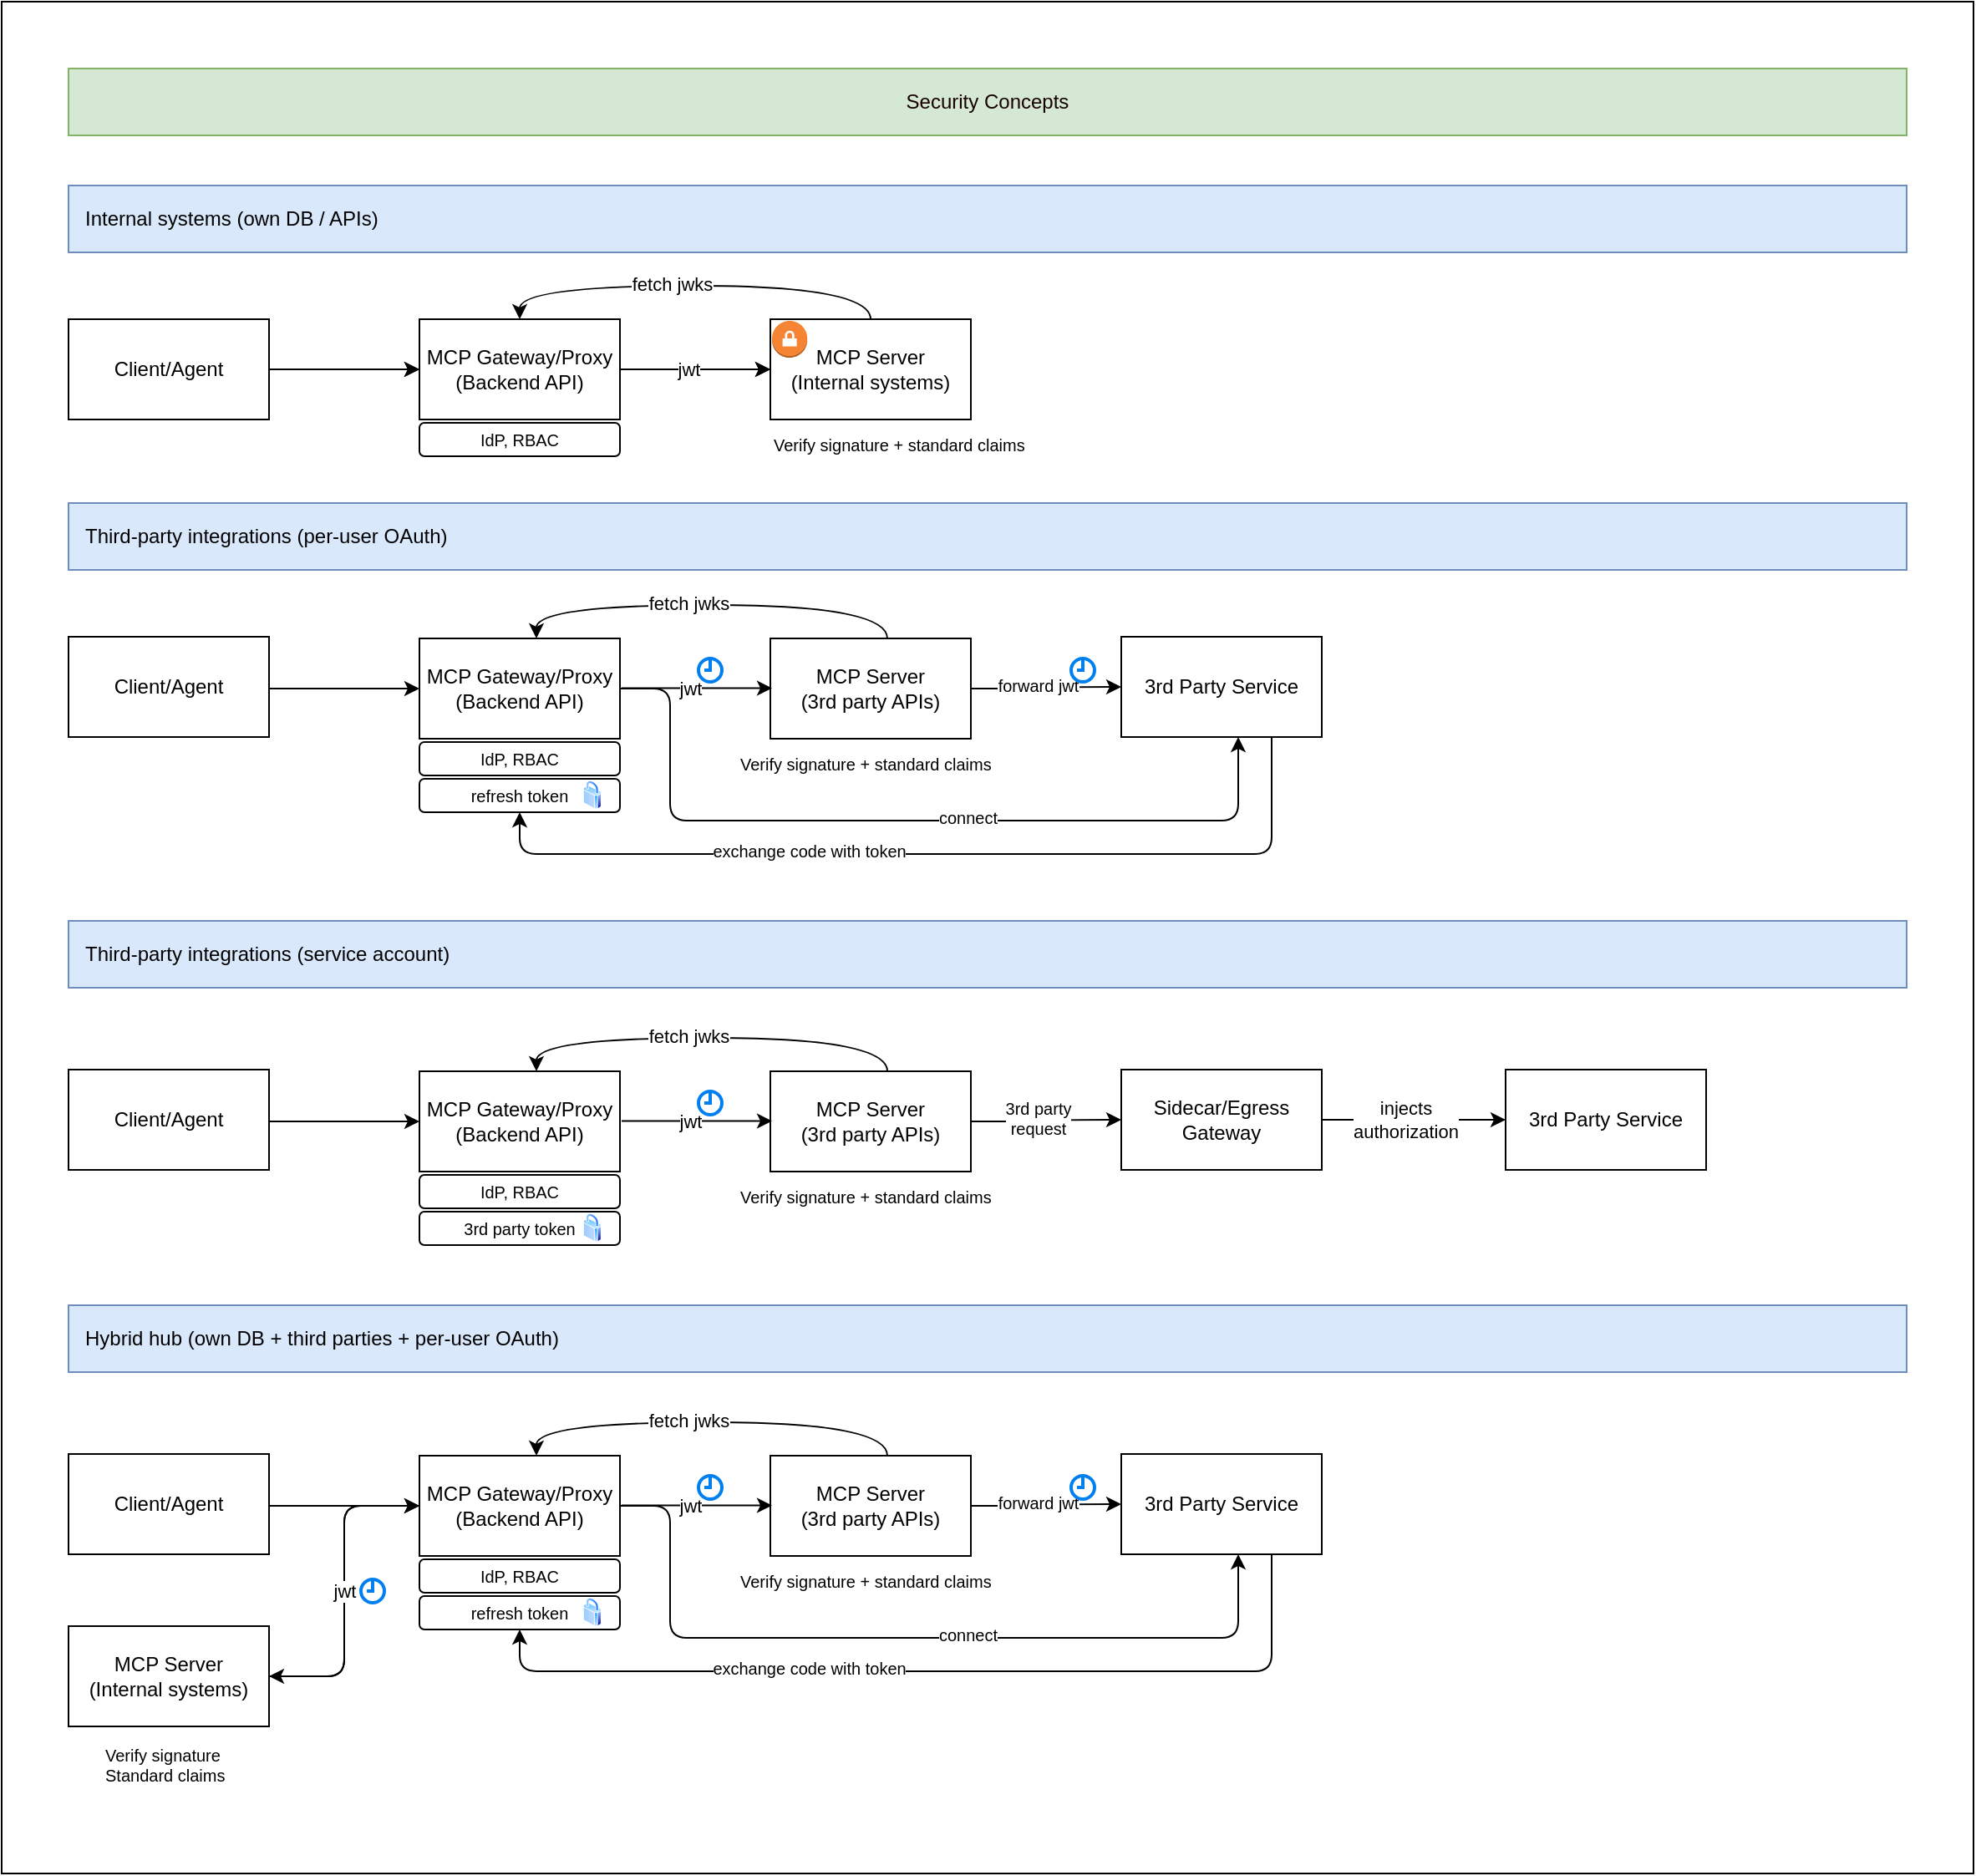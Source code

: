 <mxfile>
    <diagram id="rObi29DtZlVRWlBGpc3Y" name="Page-1">
        <mxGraphModel dx="1674" dy="746" grid="1" gridSize="10" guides="1" tooltips="1" connect="1" arrows="1" fold="1" page="1" pageScale="1" pageWidth="850" pageHeight="1100" math="0" shadow="0">
            <root>
                <mxCell id="0"/>
                <mxCell id="1" parent="0"/>
                <mxCell id="40" value="" style="rounded=0;whiteSpace=wrap;html=1;fillColor=#FFFFFF;movable=1;resizable=1;rotatable=1;deletable=1;editable=1;connectable=1;" parent="1" vertex="1">
                    <mxGeometry width="1180" height="1120" as="geometry"/>
                </mxCell>
                <mxCell id="2" value="&lt;font color=&quot;#180101&quot;&gt;Security Concepts&lt;/font&gt;" style="text;html=1;fillColor=#d5e8d4;align=center;verticalAlign=middle;whiteSpace=wrap;rounded=0;strokeColor=#82b366;" parent="1" vertex="1">
                    <mxGeometry x="40" y="40" width="1100" height="40" as="geometry"/>
                </mxCell>
                <mxCell id="58" style="edgeStyle=none;html=1;exitX=1;exitY=0.5;exitDx=0;exitDy=0;fontColor=#000000;" parent="1" source="3" target="4" edge="1">
                    <mxGeometry relative="1" as="geometry"/>
                </mxCell>
                <mxCell id="62" style="edgeStyle=none;html=1;exitX=1;exitY=0.5;exitDx=0;exitDy=0;entryX=0;entryY=0.5;entryDx=0;entryDy=0;strokeColor=#000000;" parent="1" source="3" target="4" edge="1">
                    <mxGeometry relative="1" as="geometry"/>
                </mxCell>
                <mxCell id="3" value="Client/Agent" style="rounded=0;whiteSpace=wrap;html=1;fillColor=none;strokeColor=#000000;fontColor=#000000;" parent="1" vertex="1">
                    <mxGeometry x="40" y="190" width="120" height="60" as="geometry"/>
                </mxCell>
                <mxCell id="59" style="edgeStyle=none;html=1;exitX=1;exitY=0.5;exitDx=0;exitDy=0;entryX=0;entryY=0.5;entryDx=0;entryDy=0;fontColor=#000000;" parent="1" source="4" target="13" edge="1">
                    <mxGeometry relative="1" as="geometry"/>
                </mxCell>
                <mxCell id="69" style="edgeStyle=orthogonalEdgeStyle;curved=1;html=1;exitX=1;exitY=0.5;exitDx=0;exitDy=0;entryX=0;entryY=0.5;entryDx=0;entryDy=0;strokeColor=#000000;fontColor=#000000;" parent="1" source="4" target="13" edge="1">
                    <mxGeometry relative="1" as="geometry"/>
                </mxCell>
                <mxCell id="70" value="&lt;span style=&quot;&quot;&gt;jwt&lt;/span&gt;" style="edgeLabel;html=1;align=center;verticalAlign=middle;resizable=0;points=[];fontColor=#000000;imageAspect=1;allowArrows=1;deletable=1;cloneable=1;labelBackgroundColor=#FFFFFF;labelBorderColor=none;" parent="69" vertex="1" connectable="0">
                    <mxGeometry x="-0.087" relative="1" as="geometry">
                        <mxPoint as="offset"/>
                    </mxGeometry>
                </mxCell>
                <mxCell id="4" value="MCP Gateway/Proxy&lt;br&gt;(Backend API)" style="rounded=0;whiteSpace=wrap;html=1;fillColor=none;strokeColor=#000000;fontColor=#000000;" parent="1" vertex="1">
                    <mxGeometry x="250" y="190" width="120" height="60" as="geometry"/>
                </mxCell>
                <mxCell id="65" style="edgeStyle=orthogonalEdgeStyle;curved=1;html=1;exitX=0.5;exitY=0;exitDx=0;exitDy=0;entryX=0.5;entryY=0;entryDx=0;entryDy=0;strokeColor=#000000;fontColor=#000000;" parent="1" source="13" target="4" edge="1">
                    <mxGeometry relative="1" as="geometry">
                        <Array as="points">
                            <mxPoint x="520" y="170"/>
                            <mxPoint x="310" y="170"/>
                        </Array>
                    </mxGeometry>
                </mxCell>
                <mxCell id="66" value="&lt;span style=&quot;&quot;&gt;fetch jwks&lt;/span&gt;" style="edgeLabel;html=1;align=center;verticalAlign=middle;resizable=0;points=[];fontColor=#000000;labelBackgroundColor=#FFFFFF;" parent="65" vertex="1" connectable="0">
                    <mxGeometry x="0.115" y="-1" relative="1" as="geometry">
                        <mxPoint as="offset"/>
                    </mxGeometry>
                </mxCell>
                <mxCell id="13" value="MCP Server&lt;br&gt;(Internal systems)" style="rounded=0;whiteSpace=wrap;html=1;fillColor=none;strokeColor=#000000;fontColor=#000000;" parent="1" vertex="1">
                    <mxGeometry x="460" y="190" width="120" height="60" as="geometry"/>
                </mxCell>
                <mxCell id="53" value="Verify signature + standard claims" style="text;html=1;strokeColor=none;fillColor=none;align=left;verticalAlign=middle;whiteSpace=wrap;rounded=0;fontColor=#000000;fontSize=10;" parent="1" vertex="1">
                    <mxGeometry x="460" y="250" width="160" height="30" as="geometry"/>
                </mxCell>
                <mxCell id="61" value="Internal systems (own DB / APIs)" style="text;html=1;fillColor=#dae8fc;align=left;verticalAlign=middle;whiteSpace=wrap;rounded=0;strokeColor=#6c8ebf;spacingLeft=8;fontColor=#000000;" parent="1" vertex="1">
                    <mxGeometry x="40" y="110" width="1100" height="40" as="geometry"/>
                </mxCell>
                <mxCell id="68" value="" style="outlineConnect=0;dashed=0;verticalLabelPosition=bottom;verticalAlign=top;align=center;html=1;shape=mxgraph.aws3.vpn_gateway;fillColor=#F58534;gradientColor=none;labelBackgroundColor=#FFFFFF;fontColor=#000000;" parent="1" vertex="1">
                    <mxGeometry x="461" y="191" width="21.08" height="22" as="geometry"/>
                </mxCell>
                <mxCell id="71" value="IdP, RBAC" style="rounded=1;whiteSpace=wrap;html=1;labelBackgroundColor=#FFFFFF;labelBorderColor=none;fontSize=10;fontColor=#000000;fillColor=#FFFFFF;strokeColor=#000000;" parent="1" vertex="1">
                    <mxGeometry x="250" y="252" width="120" height="20" as="geometry"/>
                </mxCell>
                <mxCell id="72" value="Third-party integrations (per-user OAuth)" style="text;html=1;fillColor=#dae8fc;align=left;verticalAlign=middle;whiteSpace=wrap;rounded=0;strokeColor=#6c8ebf;spacingLeft=8;fontColor=#000000;" parent="1" vertex="1">
                    <mxGeometry x="40" y="300" width="1100" height="40" as="geometry"/>
                </mxCell>
                <mxCell id="73" value="Client/Agent" style="rounded=0;whiteSpace=wrap;html=1;fillColor=none;strokeColor=#000000;fontColor=#000000;" parent="1" vertex="1">
                    <mxGeometry x="40" y="380" width="120" height="60" as="geometry"/>
                </mxCell>
                <mxCell id="74" style="edgeStyle=none;html=1;exitX=1;exitY=0.5;exitDx=0;exitDy=0;entryX=0;entryY=0.5;entryDx=0;entryDy=0;strokeColor=#000000;" parent="1" target="76" edge="1">
                    <mxGeometry relative="1" as="geometry">
                        <mxPoint x="160" y="411" as="sourcePoint"/>
                    </mxGeometry>
                </mxCell>
                <mxCell id="90" style="edgeStyle=orthogonalEdgeStyle;html=1;exitX=1;exitY=0.5;exitDx=0;exitDy=0;strokeColor=#000000;fontSize=10;fontColor=#000000;" parent="1" source="76" edge="1">
                    <mxGeometry relative="1" as="geometry">
                        <mxPoint x="740" y="440" as="targetPoint"/>
                        <Array as="points">
                            <mxPoint x="400" y="411"/>
                            <mxPoint x="400" y="490"/>
                            <mxPoint x="740" y="490"/>
                        </Array>
                    </mxGeometry>
                </mxCell>
                <mxCell id="91" value="connect" style="edgeLabel;html=1;align=center;verticalAlign=middle;resizable=0;points=[];fontSize=10;fontColor=#000000;labelBackgroundColor=#FFFFFF;" parent="90" vertex="1" connectable="0">
                    <mxGeometry x="0.149" relative="1" as="geometry">
                        <mxPoint y="-2" as="offset"/>
                    </mxGeometry>
                </mxCell>
                <mxCell id="76" value="MCP Gateway/Proxy&lt;br&gt;(Backend API)" style="rounded=0;whiteSpace=wrap;html=1;fillColor=none;strokeColor=#000000;fontColor=#000000;" parent="1" vertex="1">
                    <mxGeometry x="250" y="381" width="120" height="60" as="geometry"/>
                </mxCell>
                <mxCell id="88" style="edgeStyle=orthogonalEdgeStyle;curved=1;html=1;exitX=1;exitY=0.5;exitDx=0;exitDy=0;strokeColor=#000000;fontSize=10;fontColor=#000000;" parent="1" source="78" target="87" edge="1">
                    <mxGeometry relative="1" as="geometry"/>
                </mxCell>
                <mxCell id="96" value="forward jwt" style="edgeLabel;html=1;align=center;verticalAlign=middle;resizable=0;points=[];fontSize=10;fontColor=#000000;labelBackgroundColor=#FFFFFF;" parent="88" vertex="1" connectable="0">
                    <mxGeometry x="-0.243" y="1" relative="1" as="geometry">
                        <mxPoint x="5" y="-1" as="offset"/>
                    </mxGeometry>
                </mxCell>
                <mxCell id="78" value="MCP Server&lt;br&gt;(3rd party APIs)" style="rounded=0;whiteSpace=wrap;html=1;fillColor=none;strokeColor=#000000;fontColor=#000000;" parent="1" vertex="1">
                    <mxGeometry x="460" y="381" width="120" height="60" as="geometry"/>
                </mxCell>
                <mxCell id="79" value="Verify signature + standard claims" style="text;html=1;strokeColor=none;fillColor=none;align=left;verticalAlign=middle;whiteSpace=wrap;rounded=0;fontColor=#000000;fontSize=10;" parent="1" vertex="1">
                    <mxGeometry x="440" y="441" width="160" height="30" as="geometry"/>
                </mxCell>
                <mxCell id="80" value="IdP, RBAC" style="rounded=1;whiteSpace=wrap;html=1;labelBackgroundColor=#FFFFFF;labelBorderColor=none;fontSize=10;fontColor=#000000;fillColor=#FFFFFF;strokeColor=#000000;" parent="1" vertex="1">
                    <mxGeometry x="250" y="443" width="120" height="20" as="geometry"/>
                </mxCell>
                <mxCell id="83" style="edgeStyle=orthogonalEdgeStyle;curved=1;html=1;exitX=1;exitY=0.5;exitDx=0;exitDy=0;entryX=0;entryY=0.5;entryDx=0;entryDy=0;strokeColor=#000000;fontColor=#000000;" parent="1" edge="1">
                    <mxGeometry relative="1" as="geometry">
                        <mxPoint x="371" y="410.76" as="sourcePoint"/>
                        <mxPoint x="461" y="410.76" as="targetPoint"/>
                    </mxGeometry>
                </mxCell>
                <mxCell id="84" value="&lt;span style=&quot;&quot;&gt;jwt&lt;/span&gt;" style="edgeLabel;html=1;align=center;verticalAlign=middle;resizable=0;points=[];fontColor=#000000;imageAspect=1;allowArrows=1;deletable=1;cloneable=1;labelBackgroundColor=#FFFFFF;labelBorderColor=none;" parent="83" vertex="1" connectable="0">
                    <mxGeometry x="-0.087" relative="1" as="geometry">
                        <mxPoint as="offset"/>
                    </mxGeometry>
                </mxCell>
                <mxCell id="85" style="edgeStyle=orthogonalEdgeStyle;curved=1;html=1;exitX=0.5;exitY=0;exitDx=0;exitDy=0;entryX=0.5;entryY=0;entryDx=0;entryDy=0;strokeColor=#000000;fontColor=#000000;" parent="1" edge="1">
                    <mxGeometry relative="1" as="geometry">
                        <mxPoint x="530" y="381" as="sourcePoint"/>
                        <mxPoint x="320" y="381" as="targetPoint"/>
                        <Array as="points">
                            <mxPoint x="530" y="361"/>
                            <mxPoint x="320" y="361"/>
                        </Array>
                    </mxGeometry>
                </mxCell>
                <mxCell id="86" value="&lt;span style=&quot;&quot;&gt;fetch jwks&lt;/span&gt;" style="edgeLabel;html=1;align=center;verticalAlign=middle;resizable=0;points=[];fontColor=#000000;labelBackgroundColor=#FFFFFF;" parent="85" vertex="1" connectable="0">
                    <mxGeometry x="0.115" y="-1" relative="1" as="geometry">
                        <mxPoint as="offset"/>
                    </mxGeometry>
                </mxCell>
                <mxCell id="92" style="edgeStyle=orthogonalEdgeStyle;html=1;exitX=0.75;exitY=1;exitDx=0;exitDy=0;entryX=0.5;entryY=1;entryDx=0;entryDy=0;strokeColor=#000000;fontSize=10;fontColor=#000000;" parent="1" source="87" target="89" edge="1">
                    <mxGeometry relative="1" as="geometry">
                        <Array as="points">
                            <mxPoint x="760" y="510"/>
                            <mxPoint x="310" y="510"/>
                        </Array>
                    </mxGeometry>
                </mxCell>
                <mxCell id="93" value="exchange code with token" style="edgeLabel;html=1;align=center;verticalAlign=middle;resizable=0;points=[];fontSize=10;fontColor=#000000;labelBackgroundColor=#FFFFFF;" parent="92" vertex="1" connectable="0">
                    <mxGeometry x="0.273" y="-2" relative="1" as="geometry">
                        <mxPoint as="offset"/>
                    </mxGeometry>
                </mxCell>
                <mxCell id="87" value="3rd Party Service" style="rounded=0;whiteSpace=wrap;html=1;fillColor=none;strokeColor=#000000;fontColor=#000000;" parent="1" vertex="1">
                    <mxGeometry x="670" y="380" width="120" height="60" as="geometry"/>
                </mxCell>
                <mxCell id="89" value="refresh token" style="rounded=1;whiteSpace=wrap;html=1;labelBackgroundColor=#FFFFFF;labelBorderColor=none;fontSize=10;fontColor=#000000;fillColor=#FFFFFF;strokeColor=#000000;" parent="1" vertex="1">
                    <mxGeometry x="250" y="465" width="120" height="20" as="geometry"/>
                </mxCell>
                <mxCell id="94" value="" style="aspect=fixed;perimeter=ellipsePerimeter;html=1;align=center;shadow=0;dashed=0;spacingTop=3;image;image=img/lib/active_directory/secure.svg;labelBackgroundColor=#FFFFFF;labelBorderColor=none;strokeColor=#000000;fontSize=10;fontColor=#000000;fillColor=#FFFFFF;" parent="1" vertex="1">
                    <mxGeometry x="348" y="466" width="10.88" height="17" as="geometry"/>
                </mxCell>
                <mxCell id="102" value="" style="html=1;verticalLabelPosition=bottom;align=center;labelBackgroundColor=#ffffff;verticalAlign=top;strokeWidth=2;strokeColor=#0080F0;shadow=0;dashed=0;shape=mxgraph.ios7.icons.clock;labelBorderColor=none;fontSize=10;fontColor=#000000;fillColor=#FFFFFF;" parent="1" vertex="1">
                    <mxGeometry x="417" y="393" width="14" height="14" as="geometry"/>
                </mxCell>
                <mxCell id="103" value="" style="html=1;verticalLabelPosition=bottom;align=center;labelBackgroundColor=#ffffff;verticalAlign=top;strokeWidth=2;strokeColor=#0080F0;shadow=0;dashed=0;shape=mxgraph.ios7.icons.clock;labelBorderColor=none;fontSize=10;fontColor=#000000;fillColor=#FFFFFF;" parent="1" vertex="1">
                    <mxGeometry x="640" y="393" width="14" height="14" as="geometry"/>
                </mxCell>
                <mxCell id="105" value="Third-party integrations (service account)" style="text;html=1;fillColor=#dae8fc;align=left;verticalAlign=middle;whiteSpace=wrap;rounded=0;strokeColor=#6c8ebf;spacingLeft=8;fontColor=#000000;" parent="1" vertex="1">
                    <mxGeometry x="40" y="550" width="1100" height="40" as="geometry"/>
                </mxCell>
                <mxCell id="106" value="Client/Agent" style="rounded=0;whiteSpace=wrap;html=1;fillColor=none;strokeColor=#000000;fontColor=#000000;" parent="1" vertex="1">
                    <mxGeometry x="40" y="639" width="120" height="60" as="geometry"/>
                </mxCell>
                <mxCell id="107" style="edgeStyle=none;html=1;exitX=1;exitY=0.5;exitDx=0;exitDy=0;entryX=0;entryY=0.5;entryDx=0;entryDy=0;strokeColor=#000000;" parent="1" target="110" edge="1">
                    <mxGeometry relative="1" as="geometry">
                        <mxPoint x="160" y="670" as="sourcePoint"/>
                    </mxGeometry>
                </mxCell>
                <mxCell id="110" value="MCP Gateway/Proxy&lt;br&gt;(Backend API)" style="rounded=0;whiteSpace=wrap;html=1;fillColor=none;strokeColor=#000000;fontColor=#000000;" parent="1" vertex="1">
                    <mxGeometry x="250" y="640" width="120" height="60" as="geometry"/>
                </mxCell>
                <mxCell id="111" style="edgeStyle=orthogonalEdgeStyle;curved=1;html=1;exitX=1;exitY=0.5;exitDx=0;exitDy=0;strokeColor=#000000;fontSize=10;fontColor=#000000;" parent="1" source="113" target="122" edge="1">
                    <mxGeometry relative="1" as="geometry"/>
                </mxCell>
                <mxCell id="112" value="3rd party &lt;br&gt;request" style="edgeLabel;html=1;align=center;verticalAlign=middle;resizable=0;points=[];fontSize=10;fontColor=#000000;labelBackgroundColor=#FFFFFF;" parent="111" vertex="1" connectable="0">
                    <mxGeometry x="-0.243" y="1" relative="1" as="geometry">
                        <mxPoint x="5" y="-1" as="offset"/>
                    </mxGeometry>
                </mxCell>
                <mxCell id="113" value="MCP Server&lt;br&gt;(3rd party APIs)" style="rounded=0;whiteSpace=wrap;html=1;fillColor=none;strokeColor=#000000;fontColor=#000000;" parent="1" vertex="1">
                    <mxGeometry x="460" y="640" width="120" height="60" as="geometry"/>
                </mxCell>
                <mxCell id="114" value="Verify signature + standard claims" style="text;html=1;strokeColor=none;fillColor=none;align=left;verticalAlign=middle;whiteSpace=wrap;rounded=0;fontColor=#000000;fontSize=10;" parent="1" vertex="1">
                    <mxGeometry x="440" y="700" width="160" height="30" as="geometry"/>
                </mxCell>
                <mxCell id="115" value="IdP, RBAC" style="rounded=1;whiteSpace=wrap;html=1;labelBackgroundColor=#FFFFFF;labelBorderColor=none;fontSize=10;fontColor=#000000;fillColor=#FFFFFF;strokeColor=#000000;" parent="1" vertex="1">
                    <mxGeometry x="250" y="702" width="120" height="20" as="geometry"/>
                </mxCell>
                <mxCell id="116" style="edgeStyle=orthogonalEdgeStyle;curved=1;html=1;exitX=1;exitY=0.5;exitDx=0;exitDy=0;entryX=0;entryY=0.5;entryDx=0;entryDy=0;strokeColor=#000000;fontColor=#000000;" parent="1" edge="1">
                    <mxGeometry relative="1" as="geometry">
                        <mxPoint x="371" y="669.76" as="sourcePoint"/>
                        <mxPoint x="461" y="669.76" as="targetPoint"/>
                    </mxGeometry>
                </mxCell>
                <mxCell id="117" value="&lt;span style=&quot;&quot;&gt;jwt&lt;/span&gt;" style="edgeLabel;html=1;align=center;verticalAlign=middle;resizable=0;points=[];fontColor=#000000;imageAspect=1;allowArrows=1;deletable=1;cloneable=1;labelBackgroundColor=#FFFFFF;labelBorderColor=none;" parent="116" vertex="1" connectable="0">
                    <mxGeometry x="-0.087" relative="1" as="geometry">
                        <mxPoint as="offset"/>
                    </mxGeometry>
                </mxCell>
                <mxCell id="118" style="edgeStyle=orthogonalEdgeStyle;curved=1;html=1;exitX=0.5;exitY=0;exitDx=0;exitDy=0;entryX=0.5;entryY=0;entryDx=0;entryDy=0;strokeColor=#000000;fontColor=#000000;" parent="1" edge="1">
                    <mxGeometry relative="1" as="geometry">
                        <mxPoint x="530" y="640" as="sourcePoint"/>
                        <mxPoint x="320" y="640" as="targetPoint"/>
                        <Array as="points">
                            <mxPoint x="530" y="620"/>
                            <mxPoint x="320" y="620"/>
                        </Array>
                    </mxGeometry>
                </mxCell>
                <mxCell id="119" value="&lt;span style=&quot;&quot;&gt;fetch jwks&lt;/span&gt;" style="edgeLabel;html=1;align=center;verticalAlign=middle;resizable=0;points=[];fontColor=#000000;labelBackgroundColor=#FFFFFF;" parent="118" vertex="1" connectable="0">
                    <mxGeometry x="0.115" y="-1" relative="1" as="geometry">
                        <mxPoint as="offset"/>
                    </mxGeometry>
                </mxCell>
                <mxCell id="128" style="edgeStyle=none;html=1;exitX=1;exitY=0.5;exitDx=0;exitDy=0;strokeColor=#000000;entryX=0;entryY=0.5;entryDx=0;entryDy=0;" parent="1" source="122" target="127" edge="1">
                    <mxGeometry relative="1" as="geometry">
                        <mxPoint x="880" y="669.2" as="targetPoint"/>
                    </mxGeometry>
                </mxCell>
                <mxCell id="129" value="&lt;font style=&quot;&quot; color=&quot;#000000&quot;&gt;&lt;span style=&quot;&quot;&gt;injects &lt;br&gt;authorization&lt;/span&gt;&lt;/font&gt;" style="edgeLabel;html=1;align=center;verticalAlign=middle;resizable=0;points=[];labelBackgroundColor=#FFFFFF;" parent="128" vertex="1" connectable="0">
                    <mxGeometry x="-0.28" relative="1" as="geometry">
                        <mxPoint x="10" as="offset"/>
                    </mxGeometry>
                </mxCell>
                <mxCell id="122" value="Sidecar/Egress Gateway" style="rounded=0;whiteSpace=wrap;html=1;fillColor=none;strokeColor=#000000;fontColor=#000000;" parent="1" vertex="1">
                    <mxGeometry x="670" y="639" width="120" height="60" as="geometry"/>
                </mxCell>
                <mxCell id="123" value="3rd party token" style="rounded=1;whiteSpace=wrap;html=1;labelBackgroundColor=#FFFFFF;labelBorderColor=none;fontSize=10;fontColor=#000000;fillColor=#FFFFFF;strokeColor=#000000;" parent="1" vertex="1">
                    <mxGeometry x="250" y="724" width="120" height="20" as="geometry"/>
                </mxCell>
                <mxCell id="124" value="" style="aspect=fixed;perimeter=ellipsePerimeter;html=1;align=center;shadow=0;dashed=0;spacingTop=3;image;image=img/lib/active_directory/secure.svg;labelBackgroundColor=#FFFFFF;labelBorderColor=none;strokeColor=#000000;fontSize=10;fontColor=#000000;fillColor=#FFFFFF;" parent="1" vertex="1">
                    <mxGeometry x="348" y="725" width="10.88" height="17" as="geometry"/>
                </mxCell>
                <mxCell id="125" value="" style="html=1;verticalLabelPosition=bottom;align=center;labelBackgroundColor=#ffffff;verticalAlign=top;strokeWidth=2;strokeColor=#0080F0;shadow=0;dashed=0;shape=mxgraph.ios7.icons.clock;labelBorderColor=none;fontSize=10;fontColor=#000000;fillColor=#FFFFFF;" parent="1" vertex="1">
                    <mxGeometry x="417" y="652" width="14" height="14" as="geometry"/>
                </mxCell>
                <mxCell id="127" value="3rd Party Service" style="rounded=0;whiteSpace=wrap;html=1;fillColor=none;strokeColor=#000000;fontColor=#000000;" parent="1" vertex="1">
                    <mxGeometry x="900" y="639" width="120" height="60" as="geometry"/>
                </mxCell>
                <mxCell id="131" value="Hybrid hub (own DB + third parties + per-user OAuth)" style="text;html=1;fillColor=#dae8fc;align=left;verticalAlign=middle;whiteSpace=wrap;rounded=0;strokeColor=#6c8ebf;spacingLeft=8;fontColor=#000000;" parent="1" vertex="1">
                    <mxGeometry x="40" y="780" width="1100" height="40" as="geometry"/>
                </mxCell>
                <mxCell id="151" value="Client/Agent" style="rounded=0;whiteSpace=wrap;html=1;fillColor=none;strokeColor=#000000;fontColor=#000000;" parent="1" vertex="1">
                    <mxGeometry x="40" y="869" width="120" height="60" as="geometry"/>
                </mxCell>
                <mxCell id="152" style="edgeStyle=none;html=1;exitX=1;exitY=0.5;exitDx=0;exitDy=0;entryX=0;entryY=0.5;entryDx=0;entryDy=0;strokeColor=#000000;" parent="1" target="155" edge="1">
                    <mxGeometry relative="1" as="geometry">
                        <mxPoint x="160" y="900" as="sourcePoint"/>
                    </mxGeometry>
                </mxCell>
                <mxCell id="153" style="edgeStyle=orthogonalEdgeStyle;html=1;exitX=1;exitY=0.5;exitDx=0;exitDy=0;strokeColor=#000000;fontSize=10;fontColor=#000000;" parent="1" source="155" edge="1">
                    <mxGeometry relative="1" as="geometry">
                        <mxPoint x="740" y="929" as="targetPoint"/>
                        <Array as="points">
                            <mxPoint x="400" y="900"/>
                            <mxPoint x="400" y="979"/>
                            <mxPoint x="740" y="979"/>
                        </Array>
                    </mxGeometry>
                </mxCell>
                <mxCell id="154" value="connect" style="edgeLabel;html=1;align=center;verticalAlign=middle;resizable=0;points=[];fontSize=10;fontColor=#000000;labelBackgroundColor=#FFFFFF;" parent="153" vertex="1" connectable="0">
                    <mxGeometry x="0.149" relative="1" as="geometry">
                        <mxPoint y="-2" as="offset"/>
                    </mxGeometry>
                </mxCell>
                <mxCell id="178" style="edgeStyle=orthogonalEdgeStyle;html=1;exitX=0;exitY=0.5;exitDx=0;exitDy=0;entryX=1;entryY=0.5;entryDx=0;entryDy=0;strokeColor=#000000;fontColor=#000000;" parent="1" source="155" target="172" edge="1">
                    <mxGeometry relative="1" as="geometry"/>
                </mxCell>
                <mxCell id="155" value="MCP Gateway/Proxy&lt;br&gt;(Backend API)" style="rounded=0;whiteSpace=wrap;html=1;fillColor=none;strokeColor=#000000;fontColor=#000000;" parent="1" vertex="1">
                    <mxGeometry x="250" y="870" width="120" height="60" as="geometry"/>
                </mxCell>
                <mxCell id="156" style="edgeStyle=orthogonalEdgeStyle;curved=1;html=1;exitX=1;exitY=0.5;exitDx=0;exitDy=0;strokeColor=#000000;fontSize=10;fontColor=#000000;" parent="1" source="158" target="167" edge="1">
                    <mxGeometry relative="1" as="geometry"/>
                </mxCell>
                <mxCell id="157" value="forward jwt" style="edgeLabel;html=1;align=center;verticalAlign=middle;resizable=0;points=[];fontSize=10;fontColor=#000000;labelBackgroundColor=#FFFFFF;" parent="156" vertex="1" connectable="0">
                    <mxGeometry x="-0.243" y="1" relative="1" as="geometry">
                        <mxPoint x="5" y="-1" as="offset"/>
                    </mxGeometry>
                </mxCell>
                <mxCell id="158" value="MCP Server&lt;br&gt;(3rd party APIs)" style="rounded=0;whiteSpace=wrap;html=1;fillColor=none;strokeColor=#000000;fontColor=#000000;" parent="1" vertex="1">
                    <mxGeometry x="460" y="870" width="120" height="60" as="geometry"/>
                </mxCell>
                <mxCell id="159" value="Verify signature + standard claims" style="text;html=1;strokeColor=none;fillColor=none;align=left;verticalAlign=middle;whiteSpace=wrap;rounded=0;fontColor=#000000;fontSize=10;" parent="1" vertex="1">
                    <mxGeometry x="440" y="930" width="160" height="30" as="geometry"/>
                </mxCell>
                <mxCell id="160" value="IdP, RBAC" style="rounded=1;whiteSpace=wrap;html=1;labelBackgroundColor=#FFFFFF;labelBorderColor=none;fontSize=10;fontColor=#000000;fillColor=#FFFFFF;strokeColor=#000000;" parent="1" vertex="1">
                    <mxGeometry x="250" y="932" width="120" height="20" as="geometry"/>
                </mxCell>
                <mxCell id="161" style="edgeStyle=orthogonalEdgeStyle;curved=1;html=1;exitX=1;exitY=0.5;exitDx=0;exitDy=0;entryX=0;entryY=0.5;entryDx=0;entryDy=0;strokeColor=#000000;fontColor=#000000;" parent="1" edge="1">
                    <mxGeometry relative="1" as="geometry">
                        <mxPoint x="371" y="899.76" as="sourcePoint"/>
                        <mxPoint x="461" y="899.76" as="targetPoint"/>
                    </mxGeometry>
                </mxCell>
                <mxCell id="162" value="&lt;span style=&quot;&quot;&gt;jwt&lt;/span&gt;" style="edgeLabel;html=1;align=center;verticalAlign=middle;resizable=0;points=[];fontColor=#000000;imageAspect=1;allowArrows=1;deletable=1;cloneable=1;labelBackgroundColor=#FFFFFF;labelBorderColor=none;" parent="161" vertex="1" connectable="0">
                    <mxGeometry x="-0.087" relative="1" as="geometry">
                        <mxPoint as="offset"/>
                    </mxGeometry>
                </mxCell>
                <mxCell id="163" style="edgeStyle=orthogonalEdgeStyle;curved=1;html=1;exitX=0.5;exitY=0;exitDx=0;exitDy=0;entryX=0.5;entryY=0;entryDx=0;entryDy=0;strokeColor=#000000;fontColor=#000000;" parent="1" edge="1">
                    <mxGeometry relative="1" as="geometry">
                        <mxPoint x="530" y="870" as="sourcePoint"/>
                        <mxPoint x="320" y="870" as="targetPoint"/>
                        <Array as="points">
                            <mxPoint x="530" y="850"/>
                            <mxPoint x="320" y="850"/>
                        </Array>
                    </mxGeometry>
                </mxCell>
                <mxCell id="164" value="&lt;span style=&quot;&quot;&gt;fetch jwks&lt;/span&gt;" style="edgeLabel;html=1;align=center;verticalAlign=middle;resizable=0;points=[];fontColor=#000000;labelBackgroundColor=#FFFFFF;" parent="163" vertex="1" connectable="0">
                    <mxGeometry x="0.115" y="-1" relative="1" as="geometry">
                        <mxPoint as="offset"/>
                    </mxGeometry>
                </mxCell>
                <mxCell id="165" style="edgeStyle=orthogonalEdgeStyle;html=1;exitX=0.75;exitY=1;exitDx=0;exitDy=0;entryX=0.5;entryY=1;entryDx=0;entryDy=0;strokeColor=#000000;fontSize=10;fontColor=#000000;" parent="1" source="167" target="168" edge="1">
                    <mxGeometry relative="1" as="geometry">
                        <Array as="points">
                            <mxPoint x="760" y="999"/>
                            <mxPoint x="310" y="999"/>
                        </Array>
                    </mxGeometry>
                </mxCell>
                <mxCell id="166" value="exchange code with token" style="edgeLabel;html=1;align=center;verticalAlign=middle;resizable=0;points=[];fontSize=10;fontColor=#000000;labelBackgroundColor=#FFFFFF;" parent="165" vertex="1" connectable="0">
                    <mxGeometry x="0.273" y="-2" relative="1" as="geometry">
                        <mxPoint as="offset"/>
                    </mxGeometry>
                </mxCell>
                <mxCell id="167" value="3rd Party Service" style="rounded=0;whiteSpace=wrap;html=1;fillColor=none;strokeColor=#000000;fontColor=#000000;" parent="1" vertex="1">
                    <mxGeometry x="670" y="869" width="120" height="60" as="geometry"/>
                </mxCell>
                <mxCell id="168" value="refresh token" style="rounded=1;whiteSpace=wrap;html=1;labelBackgroundColor=#FFFFFF;labelBorderColor=none;fontSize=10;fontColor=#000000;fillColor=#FFFFFF;strokeColor=#000000;" parent="1" vertex="1">
                    <mxGeometry x="250" y="954" width="120" height="20" as="geometry"/>
                </mxCell>
                <mxCell id="169" value="" style="aspect=fixed;perimeter=ellipsePerimeter;html=1;align=center;shadow=0;dashed=0;spacingTop=3;image;image=img/lib/active_directory/secure.svg;labelBackgroundColor=#FFFFFF;labelBorderColor=none;strokeColor=#000000;fontSize=10;fontColor=#000000;fillColor=#FFFFFF;" parent="1" vertex="1">
                    <mxGeometry x="348" y="955" width="10.88" height="17" as="geometry"/>
                </mxCell>
                <mxCell id="170" value="" style="html=1;verticalLabelPosition=bottom;align=center;labelBackgroundColor=#ffffff;verticalAlign=top;strokeWidth=2;strokeColor=#0080F0;shadow=0;dashed=0;shape=mxgraph.ios7.icons.clock;labelBorderColor=none;fontSize=10;fontColor=#000000;fillColor=#FFFFFF;" parent="1" vertex="1">
                    <mxGeometry x="417" y="882" width="14" height="14" as="geometry"/>
                </mxCell>
                <mxCell id="171" value="" style="html=1;verticalLabelPosition=bottom;align=center;labelBackgroundColor=#ffffff;verticalAlign=top;strokeWidth=2;strokeColor=#0080F0;shadow=0;dashed=0;shape=mxgraph.ios7.icons.clock;labelBorderColor=none;fontSize=10;fontColor=#000000;fillColor=#FFFFFF;" parent="1" vertex="1">
                    <mxGeometry x="640" y="882" width="14" height="14" as="geometry"/>
                </mxCell>
                <mxCell id="176" value="&lt;span style=&quot;&quot;&gt;jwt&lt;/span&gt;" style="edgeStyle=orthogonalEdgeStyle;html=1;entryX=0;entryY=0.5;entryDx=0;entryDy=0;strokeColor=#000000;fontColor=#000000;labelBackgroundColor=#FFFFFF;" parent="1" source="172" target="155" edge="1">
                    <mxGeometry relative="1" as="geometry">
                        <Array as="points">
                            <mxPoint x="205" y="1002"/>
                            <mxPoint x="205" y="900"/>
                        </Array>
                    </mxGeometry>
                </mxCell>
                <mxCell id="172" value="MCP Server&lt;br&gt;(Internal systems)" style="rounded=0;whiteSpace=wrap;html=1;fillColor=none;strokeColor=#000000;fontColor=#000000;" parent="1" vertex="1">
                    <mxGeometry x="40" y="972" width="120" height="60" as="geometry"/>
                </mxCell>
                <mxCell id="179" value="Verify signature&lt;br&gt;Standard claims" style="text;html=1;strokeColor=none;fillColor=none;align=left;verticalAlign=middle;whiteSpace=wrap;rounded=0;fontColor=#000000;fontSize=10;" parent="1" vertex="1">
                    <mxGeometry x="60" y="1040" width="80" height="30" as="geometry"/>
                </mxCell>
                <mxCell id="180" value="" style="html=1;verticalLabelPosition=bottom;align=center;labelBackgroundColor=#ffffff;verticalAlign=top;strokeWidth=2;strokeColor=#0080F0;shadow=0;dashed=0;shape=mxgraph.ios7.icons.clock;labelBorderColor=none;fontSize=10;fontColor=#000000;fillColor=#FFFFFF;" parent="1" vertex="1">
                    <mxGeometry x="215" y="944" width="14" height="14" as="geometry"/>
                </mxCell>
            </root>
        </mxGraphModel>
    </diagram>
</mxfile>